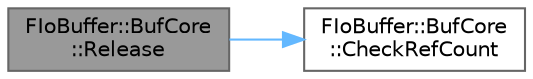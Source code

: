 digraph "FIoBuffer::BufCore::Release"
{
 // INTERACTIVE_SVG=YES
 // LATEX_PDF_SIZE
  bgcolor="transparent";
  edge [fontname=Helvetica,fontsize=10,labelfontname=Helvetica,labelfontsize=10];
  node [fontname=Helvetica,fontsize=10,shape=box,height=0.2,width=0.4];
  rankdir="LR";
  Node1 [id="Node000001",label="FIoBuffer::BufCore\l::Release",height=0.2,width=0.4,color="gray40", fillcolor="grey60", style="filled", fontcolor="black",tooltip=" "];
  Node1 -> Node2 [id="edge1_Node000001_Node000002",color="steelblue1",style="solid",tooltip=" "];
  Node2 [id="Node000002",label="FIoBuffer::BufCore\l::CheckRefCount",height=0.2,width=0.4,color="grey40", fillcolor="white", style="filled",URL="$dd/d99/structFIoBuffer_1_1BufCore.html#a9ac0a05fa4a0389f00706890f68e4f0a",tooltip=" "];
}

